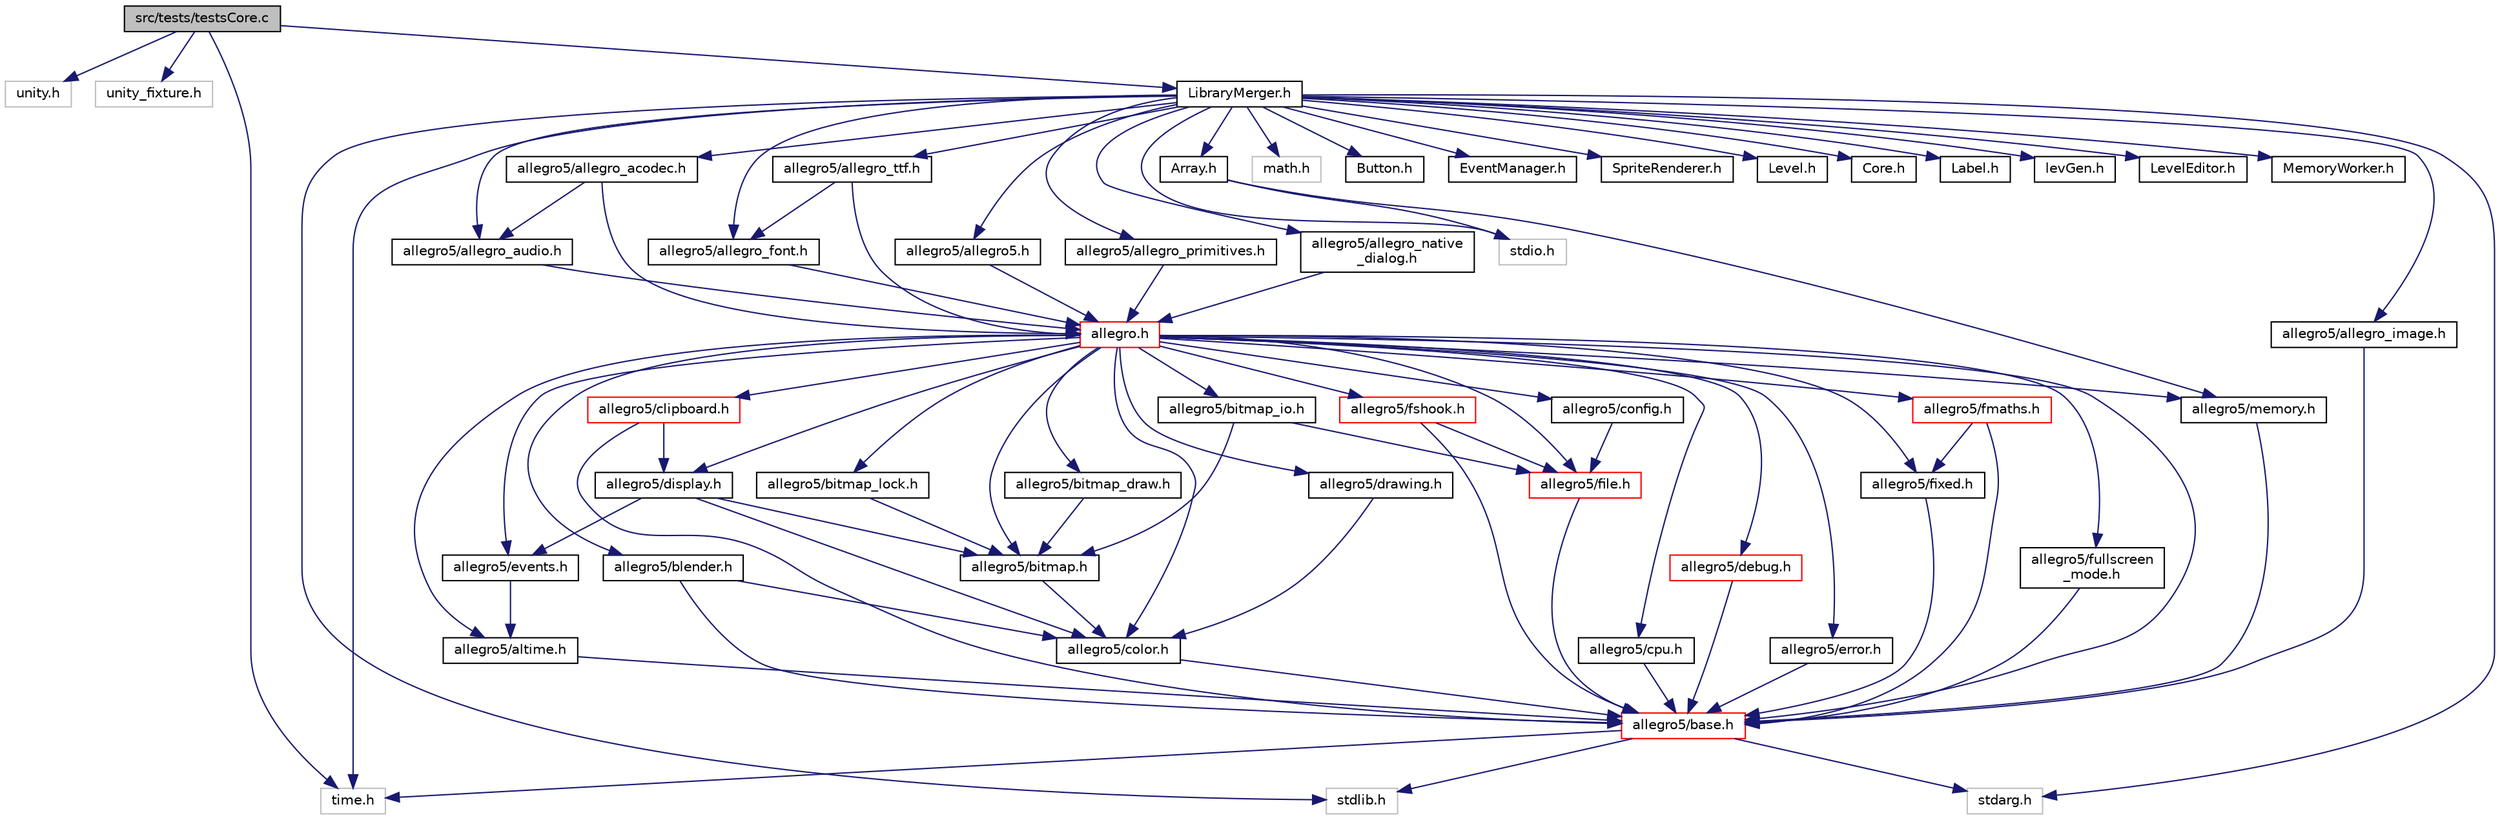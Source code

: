 digraph "src/tests/testsCore.c"
{
  edge [fontname="Helvetica",fontsize="10",labelfontname="Helvetica",labelfontsize="10"];
  node [fontname="Helvetica",fontsize="10",shape=record];
  Node0 [label="src/tests/testsCore.c",height=0.2,width=0.4,color="black", fillcolor="grey75", style="filled", fontcolor="black"];
  Node0 -> Node1 [color="midnightblue",fontsize="10",style="solid",fontname="Helvetica"];
  Node1 [label="unity.h",height=0.2,width=0.4,color="grey75", fillcolor="white", style="filled"];
  Node0 -> Node2 [color="midnightblue",fontsize="10",style="solid",fontname="Helvetica"];
  Node2 [label="unity_fixture.h",height=0.2,width=0.4,color="grey75", fillcolor="white", style="filled"];
  Node0 -> Node3 [color="midnightblue",fontsize="10",style="solid",fontname="Helvetica"];
  Node3 [label="LibraryMerger.h",height=0.2,width=0.4,color="black", fillcolor="white", style="filled",URL="$_library_merger_8h.html"];
  Node3 -> Node4 [color="midnightblue",fontsize="10",style="solid",fontname="Helvetica"];
  Node4 [label="stdio.h",height=0.2,width=0.4,color="grey75", fillcolor="white", style="filled"];
  Node3 -> Node5 [color="midnightblue",fontsize="10",style="solid",fontname="Helvetica"];
  Node5 [label="math.h",height=0.2,width=0.4,color="grey75", fillcolor="white", style="filled"];
  Node3 -> Node6 [color="midnightblue",fontsize="10",style="solid",fontname="Helvetica"];
  Node6 [label="time.h",height=0.2,width=0.4,color="grey75", fillcolor="white", style="filled"];
  Node3 -> Node7 [color="midnightblue",fontsize="10",style="solid",fontname="Helvetica"];
  Node7 [label="stdlib.h",height=0.2,width=0.4,color="grey75", fillcolor="white", style="filled"];
  Node3 -> Node8 [color="midnightblue",fontsize="10",style="solid",fontname="Helvetica"];
  Node8 [label="stdarg.h",height=0.2,width=0.4,color="grey75", fillcolor="white", style="filled"];
  Node3 -> Node9 [color="midnightblue",fontsize="10",style="solid",fontname="Helvetica"];
  Node9 [label="allegro5/allegro5.h",height=0.2,width=0.4,color="black", fillcolor="white", style="filled",URL="$allegro5_8h.html"];
  Node9 -> Node10 [color="midnightblue",fontsize="10",style="solid",fontname="Helvetica"];
  Node10 [label="allegro.h",height=0.2,width=0.4,color="red", fillcolor="white", style="filled",URL="$allegro_8h.html"];
  Node10 -> Node11 [color="midnightblue",fontsize="10",style="solid",fontname="Helvetica"];
  Node11 [label="allegro5/base.h",height=0.2,width=0.4,color="red", fillcolor="white", style="filled",URL="$base_8h.html"];
  Node11 -> Node8 [color="midnightblue",fontsize="10",style="solid",fontname="Helvetica"];
  Node11 -> Node7 [color="midnightblue",fontsize="10",style="solid",fontname="Helvetica"];
  Node11 -> Node6 [color="midnightblue",fontsize="10",style="solid",fontname="Helvetica"];
  Node10 -> Node21 [color="midnightblue",fontsize="10",style="solid",fontname="Helvetica"];
  Node21 [label="allegro5/altime.h",height=0.2,width=0.4,color="black", fillcolor="white", style="filled",URL="$altime_8h.html"];
  Node21 -> Node11 [color="midnightblue",fontsize="10",style="solid",fontname="Helvetica"];
  Node10 -> Node22 [color="midnightblue",fontsize="10",style="solid",fontname="Helvetica"];
  Node22 [label="allegro5/bitmap.h",height=0.2,width=0.4,color="black", fillcolor="white", style="filled",URL="$bitmap_8h.html"];
  Node22 -> Node23 [color="midnightblue",fontsize="10",style="solid",fontname="Helvetica"];
  Node23 [label="allegro5/color.h",height=0.2,width=0.4,color="black", fillcolor="white", style="filled",URL="$color_8h.html"];
  Node23 -> Node11 [color="midnightblue",fontsize="10",style="solid",fontname="Helvetica"];
  Node10 -> Node24 [color="midnightblue",fontsize="10",style="solid",fontname="Helvetica"];
  Node24 [label="allegro5/bitmap_draw.h",height=0.2,width=0.4,color="black", fillcolor="white", style="filled",URL="$bitmap__draw_8h.html"];
  Node24 -> Node22 [color="midnightblue",fontsize="10",style="solid",fontname="Helvetica"];
  Node10 -> Node25 [color="midnightblue",fontsize="10",style="solid",fontname="Helvetica"];
  Node25 [label="allegro5/bitmap_io.h",height=0.2,width=0.4,color="black", fillcolor="white", style="filled",URL="$bitmap__io_8h.html"];
  Node25 -> Node22 [color="midnightblue",fontsize="10",style="solid",fontname="Helvetica"];
  Node25 -> Node26 [color="midnightblue",fontsize="10",style="solid",fontname="Helvetica"];
  Node26 [label="allegro5/file.h",height=0.2,width=0.4,color="red", fillcolor="white", style="filled",URL="$file_8h.html"];
  Node26 -> Node11 [color="midnightblue",fontsize="10",style="solid",fontname="Helvetica"];
  Node10 -> Node29 [color="midnightblue",fontsize="10",style="solid",fontname="Helvetica"];
  Node29 [label="allegro5/bitmap_lock.h",height=0.2,width=0.4,color="black", fillcolor="white", style="filled",URL="$bitmap__lock_8h.html"];
  Node29 -> Node22 [color="midnightblue",fontsize="10",style="solid",fontname="Helvetica"];
  Node10 -> Node30 [color="midnightblue",fontsize="10",style="solid",fontname="Helvetica"];
  Node30 [label="allegro5/blender.h",height=0.2,width=0.4,color="black", fillcolor="white", style="filled",URL="$blender_8h.html"];
  Node30 -> Node11 [color="midnightblue",fontsize="10",style="solid",fontname="Helvetica"];
  Node30 -> Node23 [color="midnightblue",fontsize="10",style="solid",fontname="Helvetica"];
  Node10 -> Node31 [color="midnightblue",fontsize="10",style="solid",fontname="Helvetica"];
  Node31 [label="allegro5/clipboard.h",height=0.2,width=0.4,color="red", fillcolor="white", style="filled",URL="$clipboard_8h.html"];
  Node31 -> Node11 [color="midnightblue",fontsize="10",style="solid",fontname="Helvetica"];
  Node31 -> Node32 [color="midnightblue",fontsize="10",style="solid",fontname="Helvetica"];
  Node32 [label="allegro5/display.h",height=0.2,width=0.4,color="black", fillcolor="white", style="filled",URL="$display_8h.html"];
  Node32 -> Node22 [color="midnightblue",fontsize="10",style="solid",fontname="Helvetica"];
  Node32 -> Node23 [color="midnightblue",fontsize="10",style="solid",fontname="Helvetica"];
  Node32 -> Node33 [color="midnightblue",fontsize="10",style="solid",fontname="Helvetica"];
  Node33 [label="allegro5/events.h",height=0.2,width=0.4,color="black", fillcolor="white", style="filled",URL="$events_8h.html"];
  Node33 -> Node21 [color="midnightblue",fontsize="10",style="solid",fontname="Helvetica"];
  Node10 -> Node23 [color="midnightblue",fontsize="10",style="solid",fontname="Helvetica"];
  Node10 -> Node34 [color="midnightblue",fontsize="10",style="solid",fontname="Helvetica"];
  Node34 [label="allegro5/config.h",height=0.2,width=0.4,color="black", fillcolor="white", style="filled",URL="$config_8h.html"];
  Node34 -> Node26 [color="midnightblue",fontsize="10",style="solid",fontname="Helvetica"];
  Node10 -> Node35 [color="midnightblue",fontsize="10",style="solid",fontname="Helvetica"];
  Node35 [label="allegro5/cpu.h",height=0.2,width=0.4,color="black", fillcolor="white", style="filled",URL="$cpu_8h.html"];
  Node35 -> Node11 [color="midnightblue",fontsize="10",style="solid",fontname="Helvetica"];
  Node10 -> Node36 [color="midnightblue",fontsize="10",style="solid",fontname="Helvetica"];
  Node36 [label="allegro5/debug.h",height=0.2,width=0.4,color="red", fillcolor="white", style="filled",URL="$debug_8h.html"];
  Node36 -> Node11 [color="midnightblue",fontsize="10",style="solid",fontname="Helvetica"];
  Node10 -> Node32 [color="midnightblue",fontsize="10",style="solid",fontname="Helvetica"];
  Node10 -> Node38 [color="midnightblue",fontsize="10",style="solid",fontname="Helvetica"];
  Node38 [label="allegro5/drawing.h",height=0.2,width=0.4,color="black", fillcolor="white", style="filled",URL="$drawing_8h.html"];
  Node38 -> Node23 [color="midnightblue",fontsize="10",style="solid",fontname="Helvetica"];
  Node10 -> Node39 [color="midnightblue",fontsize="10",style="solid",fontname="Helvetica"];
  Node39 [label="allegro5/error.h",height=0.2,width=0.4,color="black", fillcolor="white", style="filled",URL="$error_8h.html"];
  Node39 -> Node11 [color="midnightblue",fontsize="10",style="solid",fontname="Helvetica"];
  Node10 -> Node33 [color="midnightblue",fontsize="10",style="solid",fontname="Helvetica"];
  Node10 -> Node26 [color="midnightblue",fontsize="10",style="solid",fontname="Helvetica"];
  Node10 -> Node40 [color="midnightblue",fontsize="10",style="solid",fontname="Helvetica"];
  Node40 [label="allegro5/fixed.h",height=0.2,width=0.4,color="black", fillcolor="white", style="filled",URL="$fixed_8h.html"];
  Node40 -> Node11 [color="midnightblue",fontsize="10",style="solid",fontname="Helvetica"];
  Node10 -> Node41 [color="midnightblue",fontsize="10",style="solid",fontname="Helvetica"];
  Node41 [label="allegro5/fmaths.h",height=0.2,width=0.4,color="red", fillcolor="white", style="filled",URL="$fmaths_8h.html"];
  Node41 -> Node11 [color="midnightblue",fontsize="10",style="solid",fontname="Helvetica"];
  Node41 -> Node40 [color="midnightblue",fontsize="10",style="solid",fontname="Helvetica"];
  Node10 -> Node43 [color="midnightblue",fontsize="10",style="solid",fontname="Helvetica"];
  Node43 [label="allegro5/fshook.h",height=0.2,width=0.4,color="red", fillcolor="white", style="filled",URL="$fshook_8h.html"];
  Node43 -> Node11 [color="midnightblue",fontsize="10",style="solid",fontname="Helvetica"];
  Node43 -> Node26 [color="midnightblue",fontsize="10",style="solid",fontname="Helvetica"];
  Node10 -> Node44 [color="midnightblue",fontsize="10",style="solid",fontname="Helvetica"];
  Node44 [label="allegro5/fullscreen\l_mode.h",height=0.2,width=0.4,color="black", fillcolor="white", style="filled",URL="$fullscreen__mode_8h.html"];
  Node44 -> Node11 [color="midnightblue",fontsize="10",style="solid",fontname="Helvetica"];
  Node10 -> Node51 [color="midnightblue",fontsize="10",style="solid",fontname="Helvetica"];
  Node51 [label="allegro5/memory.h",height=0.2,width=0.4,color="black", fillcolor="white", style="filled",URL="$memory_8h.html"];
  Node51 -> Node11 [color="midnightblue",fontsize="10",style="solid",fontname="Helvetica"];
  Node3 -> Node62 [color="midnightblue",fontsize="10",style="solid",fontname="Helvetica"];
  Node62 [label="allegro5/allegro_font.h",height=0.2,width=0.4,color="black", fillcolor="white", style="filled",URL="$allegro__font_8h.html"];
  Node62 -> Node10 [color="midnightblue",fontsize="10",style="solid",fontname="Helvetica"];
  Node3 -> Node63 [color="midnightblue",fontsize="10",style="solid",fontname="Helvetica"];
  Node63 [label="allegro5/allegro_primitives.h",height=0.2,width=0.4,color="black", fillcolor="white", style="filled",URL="$allegro__primitives_8h.html"];
  Node63 -> Node10 [color="midnightblue",fontsize="10",style="solid",fontname="Helvetica"];
  Node3 -> Node64 [color="midnightblue",fontsize="10",style="solid",fontname="Helvetica"];
  Node64 [label="allegro5/allegro_image.h",height=0.2,width=0.4,color="black", fillcolor="white", style="filled",URL="$allegro__image_8h.html"];
  Node64 -> Node11 [color="midnightblue",fontsize="10",style="solid",fontname="Helvetica"];
  Node3 -> Node65 [color="midnightblue",fontsize="10",style="solid",fontname="Helvetica"];
  Node65 [label="allegro5/allegro_ttf.h",height=0.2,width=0.4,color="black", fillcolor="white", style="filled",URL="$allegro__ttf_8h.html"];
  Node65 -> Node10 [color="midnightblue",fontsize="10",style="solid",fontname="Helvetica"];
  Node65 -> Node62 [color="midnightblue",fontsize="10",style="solid",fontname="Helvetica"];
  Node3 -> Node66 [color="midnightblue",fontsize="10",style="solid",fontname="Helvetica"];
  Node66 [label="allegro5/allegro_native\l_dialog.h",height=0.2,width=0.4,color="black", fillcolor="white", style="filled",URL="$allegro__native__dialog_8h.html"];
  Node66 -> Node10 [color="midnightblue",fontsize="10",style="solid",fontname="Helvetica"];
  Node3 -> Node67 [color="midnightblue",fontsize="10",style="solid",fontname="Helvetica"];
  Node67 [label="allegro5/allegro_audio.h",height=0.2,width=0.4,color="black", fillcolor="white", style="filled",URL="$allegro__audio_8h.html"];
  Node67 -> Node10 [color="midnightblue",fontsize="10",style="solid",fontname="Helvetica"];
  Node3 -> Node68 [color="midnightblue",fontsize="10",style="solid",fontname="Helvetica"];
  Node68 [label="allegro5/allegro_acodec.h",height=0.2,width=0.4,color="black", fillcolor="white", style="filled",URL="$allegro__acodec_8h.html"];
  Node68 -> Node10 [color="midnightblue",fontsize="10",style="solid",fontname="Helvetica"];
  Node68 -> Node67 [color="midnightblue",fontsize="10",style="solid",fontname="Helvetica"];
  Node3 -> Node69 [color="midnightblue",fontsize="10",style="solid",fontname="Helvetica"];
  Node69 [label="Button.h",height=0.2,width=0.4,color="black", fillcolor="white", style="filled",URL="$_button_8h.html"];
  Node3 -> Node70 [color="midnightblue",fontsize="10",style="solid",fontname="Helvetica"];
  Node70 [label="EventManager.h",height=0.2,width=0.4,color="black", fillcolor="white", style="filled",URL="$_event_manager_8h.html"];
  Node3 -> Node71 [color="midnightblue",fontsize="10",style="solid",fontname="Helvetica"];
  Node71 [label="SpriteRenderer.h",height=0.2,width=0.4,color="black", fillcolor="white", style="filled",URL="$_sprite_renderer_8h.html"];
  Node3 -> Node72 [color="midnightblue",fontsize="10",style="solid",fontname="Helvetica"];
  Node72 [label="Level.h",height=0.2,width=0.4,color="black", fillcolor="white", style="filled",URL="$_level_8h.html"];
  Node3 -> Node73 [color="midnightblue",fontsize="10",style="solid",fontname="Helvetica"];
  Node73 [label="Core.h",height=0.2,width=0.4,color="black", fillcolor="white", style="filled",URL="$_core_8h.html"];
  Node3 -> Node74 [color="midnightblue",fontsize="10",style="solid",fontname="Helvetica"];
  Node74 [label="Array.h",height=0.2,width=0.4,color="black", fillcolor="white", style="filled",URL="$_array_8h.html"];
  Node74 -> Node4 [color="midnightblue",fontsize="10",style="solid",fontname="Helvetica"];
  Node74 -> Node51 [color="midnightblue",fontsize="10",style="solid",fontname="Helvetica"];
  Node3 -> Node75 [color="midnightblue",fontsize="10",style="solid",fontname="Helvetica"];
  Node75 [label="Label.h",height=0.2,width=0.4,color="black", fillcolor="white", style="filled",URL="$_label_8h.html"];
  Node3 -> Node76 [color="midnightblue",fontsize="10",style="solid",fontname="Helvetica"];
  Node76 [label="levGen.h",height=0.2,width=0.4,color="black", fillcolor="white", style="filled",URL="$lev_gen_8h.html"];
  Node3 -> Node77 [color="midnightblue",fontsize="10",style="solid",fontname="Helvetica"];
  Node77 [label="LevelEditor.h",height=0.2,width=0.4,color="black", fillcolor="white", style="filled",URL="$_level_editor_8h.html"];
  Node3 -> Node78 [color="midnightblue",fontsize="10",style="solid",fontname="Helvetica"];
  Node78 [label="MemoryWorker.h",height=0.2,width=0.4,color="black", fillcolor="white", style="filled",URL="$_memory_worker_8h.html"];
  Node0 -> Node6 [color="midnightblue",fontsize="10",style="solid",fontname="Helvetica"];
}
